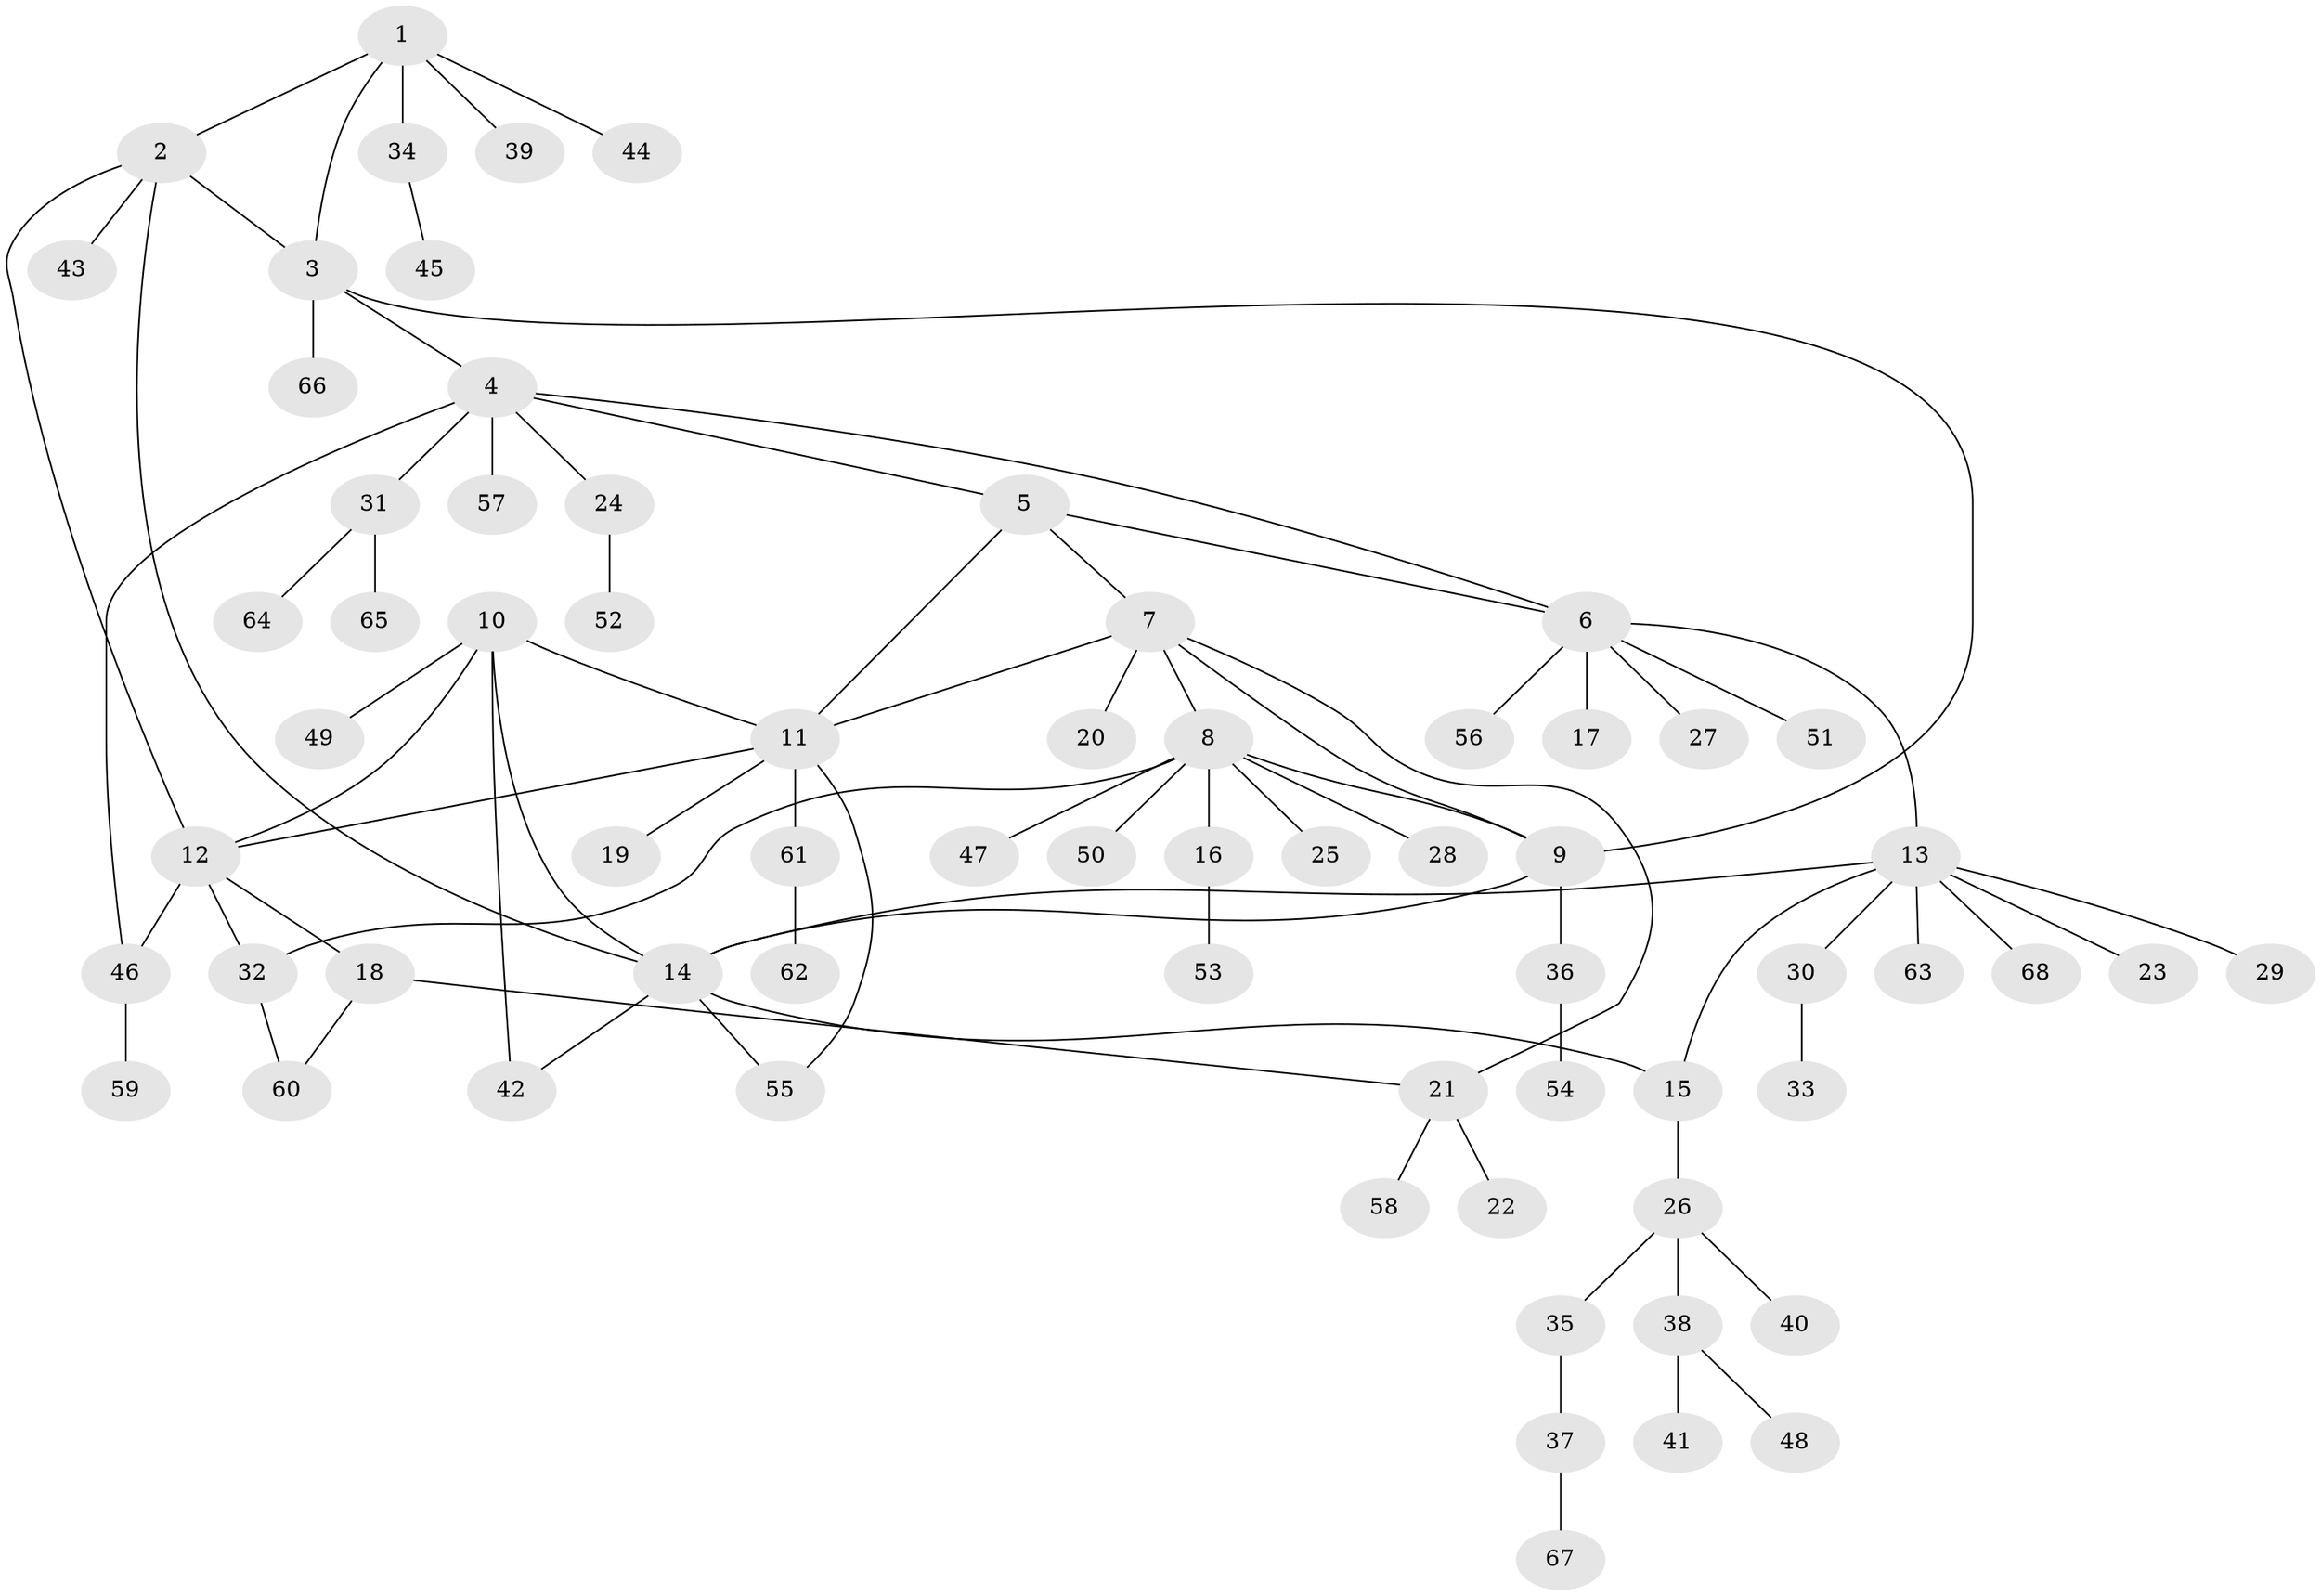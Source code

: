 // coarse degree distribution, {3: 0.20689655172413793, 4: 0.1724137931034483, 6: 0.06896551724137931, 9: 0.034482758620689655, 5: 0.06896551724137931, 1: 0.3103448275862069, 2: 0.13793103448275862}
// Generated by graph-tools (version 1.1) at 2025/52/03/04/25 22:52:24]
// undirected, 68 vertices, 84 edges
graph export_dot {
  node [color=gray90,style=filled];
  1;
  2;
  3;
  4;
  5;
  6;
  7;
  8;
  9;
  10;
  11;
  12;
  13;
  14;
  15;
  16;
  17;
  18;
  19;
  20;
  21;
  22;
  23;
  24;
  25;
  26;
  27;
  28;
  29;
  30;
  31;
  32;
  33;
  34;
  35;
  36;
  37;
  38;
  39;
  40;
  41;
  42;
  43;
  44;
  45;
  46;
  47;
  48;
  49;
  50;
  51;
  52;
  53;
  54;
  55;
  56;
  57;
  58;
  59;
  60;
  61;
  62;
  63;
  64;
  65;
  66;
  67;
  68;
  1 -- 2;
  1 -- 3;
  1 -- 34;
  1 -- 39;
  1 -- 44;
  2 -- 3;
  2 -- 12;
  2 -- 14;
  2 -- 43;
  3 -- 4;
  3 -- 9;
  3 -- 66;
  4 -- 5;
  4 -- 6;
  4 -- 24;
  4 -- 31;
  4 -- 46;
  4 -- 57;
  5 -- 6;
  5 -- 7;
  5 -- 11;
  6 -- 13;
  6 -- 17;
  6 -- 27;
  6 -- 51;
  6 -- 56;
  7 -- 8;
  7 -- 9;
  7 -- 11;
  7 -- 20;
  7 -- 21;
  8 -- 9;
  8 -- 16;
  8 -- 25;
  8 -- 28;
  8 -- 32;
  8 -- 47;
  8 -- 50;
  9 -- 14;
  9 -- 36;
  10 -- 11;
  10 -- 12;
  10 -- 14;
  10 -- 42;
  10 -- 49;
  11 -- 12;
  11 -- 19;
  11 -- 55;
  11 -- 61;
  12 -- 18;
  12 -- 32;
  12 -- 46;
  13 -- 14;
  13 -- 15;
  13 -- 23;
  13 -- 29;
  13 -- 30;
  13 -- 63;
  13 -- 68;
  14 -- 15;
  14 -- 42;
  14 -- 55;
  15 -- 26;
  16 -- 53;
  18 -- 21;
  18 -- 60;
  21 -- 22;
  21 -- 58;
  24 -- 52;
  26 -- 35;
  26 -- 38;
  26 -- 40;
  30 -- 33;
  31 -- 64;
  31 -- 65;
  32 -- 60;
  34 -- 45;
  35 -- 37;
  36 -- 54;
  37 -- 67;
  38 -- 41;
  38 -- 48;
  46 -- 59;
  61 -- 62;
}
